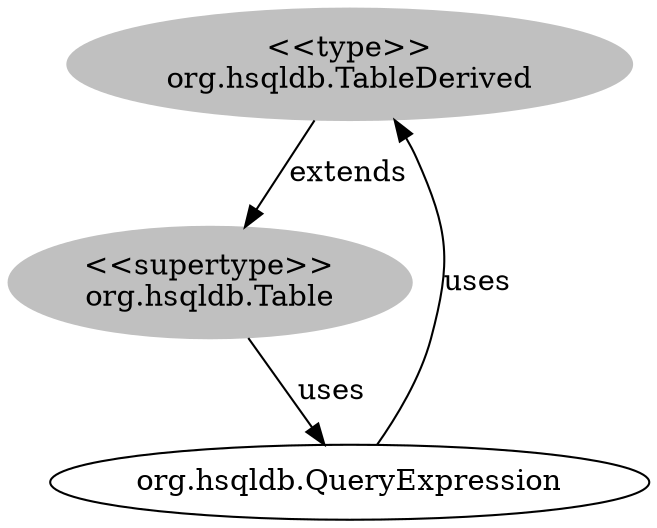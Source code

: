 digraph stk {
	org_hsqldb_TableDerived [label="<<type>>
org.hsqldb.TableDerived",style=filled,color="grey"];
	org_hsqldb_Table [label="<<supertype>>
org.hsqldb.Table",style=filled,color="grey"];
	org_hsqldb_QueryExpression [label="org.hsqldb.QueryExpression"];
	org_hsqldb_TableDerived -> org_hsqldb_Table [label=extends];
	org_hsqldb_Table -> org_hsqldb_QueryExpression [label=uses];
	org_hsqldb_QueryExpression -> org_hsqldb_TableDerived [label=uses];
}
